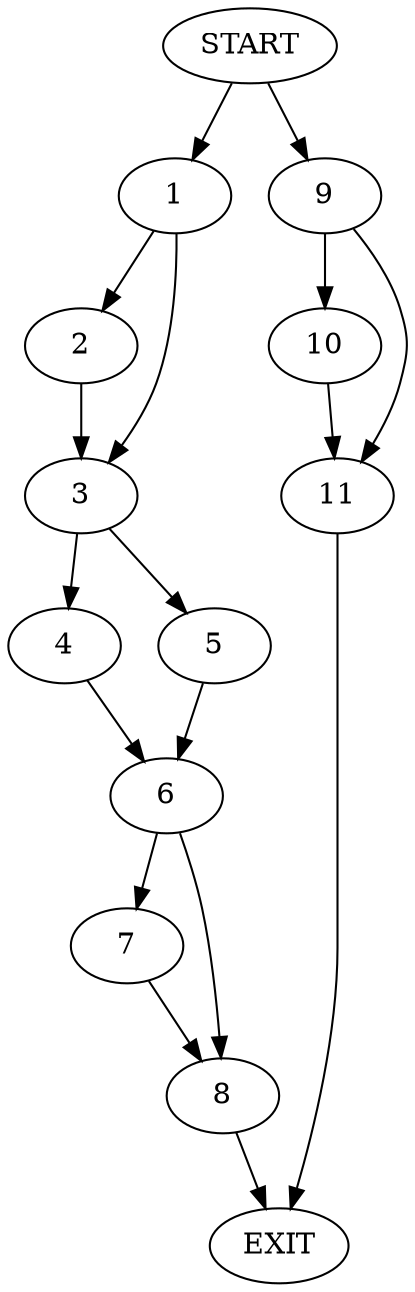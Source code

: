 digraph {
0 [label="START"]
12 [label="EXIT"]
0 -> 1
1 -> 2
1 -> 3
3 -> 4
3 -> 5
2 -> 3
4 -> 6
5 -> 6
6 -> 7
6 -> 8
7 -> 8
8 -> 12
0 -> 9
9 -> 10
9 -> 11
10 -> 11
11 -> 12
}
